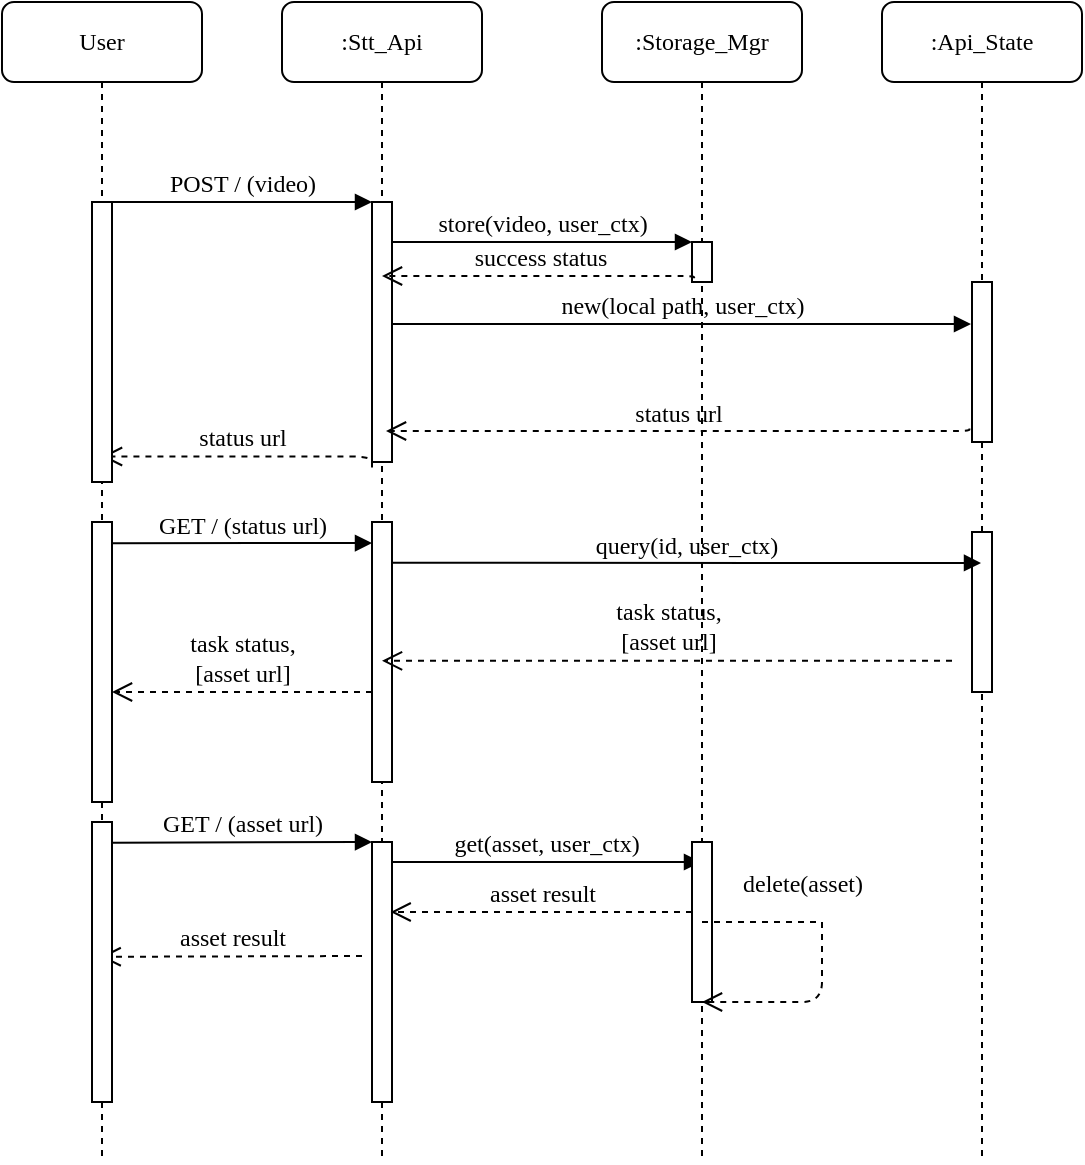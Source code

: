 <mxfile>
    <diagram name="Page-1" id="13e1069c-82ec-6db2-03f1-153e76fe0fe0">
        <mxGraphModel dx="833" dy="677" grid="1" gridSize="10" guides="1" tooltips="1" connect="1" arrows="1" fold="1" page="1" pageScale="1" pageWidth="1100" pageHeight="850" background="none" math="0" shadow="0">
            <root>
                <mxCell id="0"/>
                <mxCell id="1" parent="0"/>
                <mxCell id="7baba1c4bc27f4b0-2" value=":Stt_Api" style="shape=umlLifeline;perimeter=lifelinePerimeter;whiteSpace=wrap;html=1;container=1;collapsible=0;recursiveResize=0;outlineConnect=0;rounded=1;shadow=0;comic=0;labelBackgroundColor=none;strokeWidth=1;fontFamily=Verdana;fontSize=12;align=center;" parent="1" vertex="1">
                    <mxGeometry x="240" y="80" width="100" height="580" as="geometry"/>
                </mxCell>
                <mxCell id="7baba1c4bc27f4b0-10" value="" style="html=1;points=[];perimeter=orthogonalPerimeter;rounded=0;shadow=0;comic=0;labelBackgroundColor=none;strokeWidth=1;fontFamily=Verdana;fontSize=12;align=center;" parent="7baba1c4bc27f4b0-2" vertex="1">
                    <mxGeometry x="45" y="100" width="10" height="130" as="geometry"/>
                </mxCell>
                <mxCell id="RKRCK2Lv9I5dIX7u8C1J-14" value="" style="html=1;points=[];perimeter=orthogonalPerimeter;rounded=0;shadow=0;comic=0;labelBackgroundColor=none;strokeWidth=1;fontFamily=Verdana;fontSize=12;align=center;" parent="7baba1c4bc27f4b0-2" vertex="1">
                    <mxGeometry x="45" y="260" width="10" height="130" as="geometry"/>
                </mxCell>
                <mxCell id="RKRCK2Lv9I5dIX7u8C1J-40" value="" style="html=1;points=[];perimeter=orthogonalPerimeter;rounded=0;shadow=0;comic=0;labelBackgroundColor=none;strokeWidth=1;fontFamily=Verdana;fontSize=12;align=center;" parent="7baba1c4bc27f4b0-2" vertex="1">
                    <mxGeometry x="45" y="420" width="10" height="130" as="geometry"/>
                </mxCell>
                <mxCell id="RKRCK2Lv9I5dIX7u8C1J-9" value="status url" style="html=1;verticalAlign=bottom;endArrow=open;dashed=1;endSize=8;labelBackgroundColor=none;fontFamily=Verdana;fontSize=12;edgeStyle=elbowEdgeStyle;elbow=vertical;" parent="7baba1c4bc27f4b0-2" target="7baba1c4bc27f4b0-8" edge="1">
                    <mxGeometry relative="1" as="geometry">
                        <mxPoint x="-45" y="227.75" as="targetPoint"/>
                        <Array as="points">
                            <mxPoint x="185" y="227.25"/>
                            <mxPoint x="215" y="227.25"/>
                        </Array>
                        <mxPoint x="45" y="232.75" as="sourcePoint"/>
                    </mxGeometry>
                </mxCell>
                <mxCell id="RKRCK2Lv9I5dIX7u8C1J-15" value="GET / (status url)" style="html=1;verticalAlign=bottom;endArrow=block;entryX=0;entryY=0;labelBackgroundColor=none;fontFamily=Verdana;fontSize=12;edgeStyle=elbowEdgeStyle;elbow=vertical;" parent="7baba1c4bc27f4b0-2" edge="1">
                    <mxGeometry relative="1" as="geometry">
                        <mxPoint x="-85" y="270.593" as="sourcePoint"/>
                        <mxPoint x="45" y="270.24" as="targetPoint"/>
                    </mxGeometry>
                </mxCell>
                <mxCell id="RKRCK2Lv9I5dIX7u8C1J-38" value="GET / (asset url)" style="html=1;verticalAlign=bottom;endArrow=block;entryX=0;entryY=0;labelBackgroundColor=none;fontFamily=Verdana;fontSize=12;edgeStyle=elbowEdgeStyle;elbow=vertical;" parent="7baba1c4bc27f4b0-2" edge="1">
                    <mxGeometry relative="1" as="geometry">
                        <mxPoint x="-85" y="420.353" as="sourcePoint"/>
                        <mxPoint x="45" y="420" as="targetPoint"/>
                    </mxGeometry>
                </mxCell>
                <mxCell id="RKRCK2Lv9I5dIX7u8C1J-27" value="task status, &lt;br&gt;[asset url]" style="html=1;verticalAlign=bottom;endArrow=open;dashed=1;endSize=8;labelBackgroundColor=none;fontFamily=Verdana;fontSize=12;edgeStyle=elbowEdgeStyle;elbow=vertical;" parent="7baba1c4bc27f4b0-2" edge="1">
                    <mxGeometry relative="1" as="geometry">
                        <mxPoint x="-85" y="345" as="targetPoint"/>
                        <Array as="points">
                            <mxPoint x="-10" y="345"/>
                            <mxPoint x="20" y="345"/>
                        </Array>
                        <mxPoint x="45" y="345" as="sourcePoint"/>
                    </mxGeometry>
                </mxCell>
                <mxCell id="RKRCK2Lv9I5dIX7u8C1J-41" value="get(asset, user_ctx)" style="html=1;verticalAlign=bottom;endArrow=block;labelBackgroundColor=none;fontFamily=Verdana;fontSize=12;edgeStyle=elbowEdgeStyle;elbow=vertical;" parent="7baba1c4bc27f4b0-2" target="7baba1c4bc27f4b0-3" edge="1">
                    <mxGeometry relative="1" as="geometry">
                        <mxPoint x="55" y="430.003" as="sourcePoint"/>
                        <mxPoint x="349.5" y="430.003" as="targetPoint"/>
                    </mxGeometry>
                </mxCell>
                <mxCell id="RKRCK2Lv9I5dIX7u8C1J-43" value="asset result" style="html=1;verticalAlign=bottom;endArrow=open;dashed=1;endSize=8;labelBackgroundColor=none;fontFamily=Verdana;fontSize=12;edgeStyle=elbowEdgeStyle;elbow=vertical;" parent="7baba1c4bc27f4b0-2" edge="1">
                    <mxGeometry relative="1" as="geometry">
                        <mxPoint x="-90.676" y="477.41" as="targetPoint"/>
                        <Array as="points">
                            <mxPoint x="-49.32" y="477.41"/>
                            <mxPoint x="-348.64" y="477.41"/>
                        </Array>
                        <mxPoint x="40" y="477" as="sourcePoint"/>
                    </mxGeometry>
                </mxCell>
                <mxCell id="7baba1c4bc27f4b0-3" value=":Storage_Mgr" style="shape=umlLifeline;perimeter=lifelinePerimeter;whiteSpace=wrap;html=1;container=1;collapsible=0;recursiveResize=0;outlineConnect=0;rounded=1;shadow=0;comic=0;labelBackgroundColor=none;strokeWidth=1;fontFamily=Verdana;fontSize=12;align=center;" parent="1" vertex="1">
                    <mxGeometry x="400" y="80" width="100" height="580" as="geometry"/>
                </mxCell>
                <mxCell id="7baba1c4bc27f4b0-13" value="" style="html=1;points=[];perimeter=orthogonalPerimeter;rounded=0;shadow=0;comic=0;labelBackgroundColor=none;strokeWidth=1;fontFamily=Verdana;fontSize=12;align=center;" parent="7baba1c4bc27f4b0-3" vertex="1">
                    <mxGeometry x="45" y="120" width="10" height="20" as="geometry"/>
                </mxCell>
                <mxCell id="RKRCK2Lv9I5dIX7u8C1J-39" value="" style="html=1;points=[];perimeter=orthogonalPerimeter;rounded=0;shadow=0;comic=0;labelBackgroundColor=none;strokeWidth=1;fontFamily=Verdana;fontSize=12;align=center;" parent="7baba1c4bc27f4b0-3" vertex="1">
                    <mxGeometry x="45" y="420" width="10" height="80" as="geometry"/>
                </mxCell>
                <mxCell id="7baba1c4bc27f4b0-4" value=":Api_State" style="shape=umlLifeline;perimeter=lifelinePerimeter;whiteSpace=wrap;html=1;container=1;collapsible=0;recursiveResize=0;outlineConnect=0;rounded=1;shadow=0;comic=0;labelBackgroundColor=none;strokeWidth=1;fontFamily=Verdana;fontSize=12;align=center;" parent="1" vertex="1">
                    <mxGeometry x="540" y="80" width="100" height="580" as="geometry"/>
                </mxCell>
                <mxCell id="RKRCK2Lv9I5dIX7u8C1J-19" value="" style="html=1;points=[];perimeter=orthogonalPerimeter;rounded=0;shadow=0;comic=0;labelBackgroundColor=none;strokeWidth=1;fontFamily=Verdana;fontSize=12;align=center;" parent="7baba1c4bc27f4b0-4" vertex="1">
                    <mxGeometry x="45" y="265" width="10" height="80" as="geometry"/>
                </mxCell>
                <mxCell id="RKRCK2Lv9I5dIX7u8C1J-26" value="task status, &lt;br&gt;[asset url]" style="html=1;verticalAlign=bottom;endArrow=open;dashed=1;endSize=8;labelBackgroundColor=none;fontFamily=Verdana;fontSize=12;edgeStyle=elbowEdgeStyle;elbow=vertical;" parent="7baba1c4bc27f4b0-4" target="7baba1c4bc27f4b0-2" edge="1">
                    <mxGeometry relative="1" as="geometry">
                        <mxPoint x="-95" y="329.41" as="targetPoint"/>
                        <Array as="points">
                            <mxPoint x="-20" y="329.41"/>
                            <mxPoint x="10" y="329.41"/>
                        </Array>
                        <mxPoint x="35" y="329.41" as="sourcePoint"/>
                    </mxGeometry>
                </mxCell>
                <mxCell id="7baba1c4bc27f4b0-8" value="User" style="shape=umlLifeline;perimeter=lifelinePerimeter;whiteSpace=wrap;html=1;container=1;collapsible=0;recursiveResize=0;outlineConnect=0;rounded=1;shadow=0;comic=0;labelBackgroundColor=none;strokeWidth=1;fontFamily=Verdana;fontSize=12;align=center;" parent="1" vertex="1">
                    <mxGeometry x="100" y="80" width="100" height="580" as="geometry"/>
                </mxCell>
                <mxCell id="7baba1c4bc27f4b0-9" value="" style="html=1;points=[];perimeter=orthogonalPerimeter;rounded=0;shadow=0;comic=0;labelBackgroundColor=none;strokeWidth=1;fontFamily=Verdana;fontSize=12;align=center;" parent="7baba1c4bc27f4b0-8" vertex="1">
                    <mxGeometry x="45" y="100" width="10" height="140" as="geometry"/>
                </mxCell>
                <mxCell id="RKRCK2Lv9I5dIX7u8C1J-13" value="" style="html=1;points=[];perimeter=orthogonalPerimeter;rounded=0;shadow=0;comic=0;labelBackgroundColor=none;strokeWidth=1;fontFamily=Verdana;fontSize=12;align=center;" parent="7baba1c4bc27f4b0-8" vertex="1">
                    <mxGeometry x="45" y="260" width="10" height="140" as="geometry"/>
                </mxCell>
                <mxCell id="RKRCK2Lv9I5dIX7u8C1J-36" value="" style="html=1;points=[];perimeter=orthogonalPerimeter;rounded=0;shadow=0;comic=0;labelBackgroundColor=none;strokeWidth=1;fontFamily=Verdana;fontSize=12;align=center;" parent="7baba1c4bc27f4b0-8" vertex="1">
                    <mxGeometry x="45" y="410" width="10" height="140" as="geometry"/>
                </mxCell>
                <mxCell id="7baba1c4bc27f4b0-16" value="" style="html=1;points=[];perimeter=orthogonalPerimeter;rounded=0;shadow=0;comic=0;labelBackgroundColor=none;strokeWidth=1;fontFamily=Verdana;fontSize=12;align=center;" parent="1" vertex="1">
                    <mxGeometry x="585" y="220" width="10" height="80" as="geometry"/>
                </mxCell>
                <mxCell id="7baba1c4bc27f4b0-11" value="POST / (video)" style="html=1;verticalAlign=bottom;endArrow=block;entryX=0;entryY=0;labelBackgroundColor=none;fontFamily=Verdana;fontSize=12;edgeStyle=elbowEdgeStyle;elbow=vertical;" parent="1" source="7baba1c4bc27f4b0-9" target="7baba1c4bc27f4b0-10" edge="1">
                    <mxGeometry relative="1" as="geometry">
                        <mxPoint x="220" y="190" as="sourcePoint"/>
                    </mxGeometry>
                </mxCell>
                <mxCell id="7baba1c4bc27f4b0-14" value="store(video, user_ctx)" style="html=1;verticalAlign=bottom;endArrow=block;entryX=0;entryY=0;labelBackgroundColor=none;fontFamily=Verdana;fontSize=12;edgeStyle=elbowEdgeStyle;elbow=vertical;" parent="1" source="7baba1c4bc27f4b0-10" target="7baba1c4bc27f4b0-13" edge="1">
                    <mxGeometry relative="1" as="geometry">
                        <mxPoint x="370" y="200" as="sourcePoint"/>
                    </mxGeometry>
                </mxCell>
                <mxCell id="RKRCK2Lv9I5dIX7u8C1J-4" value="new(local path, user_ctx)" style="html=1;verticalAlign=bottom;endArrow=block;labelBackgroundColor=none;fontFamily=Verdana;fontSize=12;edgeStyle=elbowEdgeStyle;elbow=vertical;" parent="1" edge="1">
                    <mxGeometry relative="1" as="geometry">
                        <mxPoint x="295" y="241" as="sourcePoint"/>
                        <mxPoint x="584.5" y="241" as="targetPoint"/>
                    </mxGeometry>
                </mxCell>
                <mxCell id="RKRCK2Lv9I5dIX7u8C1J-5" value="status url" style="html=1;verticalAlign=bottom;endArrow=open;dashed=1;endSize=8;labelBackgroundColor=none;fontFamily=Verdana;fontSize=12;edgeStyle=elbowEdgeStyle;elbow=vertical;exitX=-0.129;exitY=0.916;exitDx=0;exitDy=0;exitPerimeter=0;" parent="1" source="7baba1c4bc27f4b0-16" edge="1">
                    <mxGeometry relative="1" as="geometry">
                        <mxPoint x="292" y="295" as="targetPoint"/>
                        <Array as="points">
                            <mxPoint x="554" y="294.5"/>
                        </Array>
                        <mxPoint x="579" y="294.5" as="sourcePoint"/>
                    </mxGeometry>
                </mxCell>
                <mxCell id="RKRCK2Lv9I5dIX7u8C1J-17" value="success status" style="html=1;verticalAlign=bottom;endArrow=open;dashed=1;endSize=8;labelBackgroundColor=none;fontFamily=Verdana;fontSize=12;edgeStyle=elbowEdgeStyle;elbow=vertical;exitX=0.106;exitY=0.606;exitDx=0;exitDy=0;exitPerimeter=0;" parent="1" edge="1">
                    <mxGeometry relative="1" as="geometry">
                        <mxPoint x="290" y="217" as="targetPoint"/>
                        <Array as="points">
                            <mxPoint x="410" y="217"/>
                        </Array>
                        <mxPoint x="446.06" y="218.12" as="sourcePoint"/>
                    </mxGeometry>
                </mxCell>
                <mxCell id="RKRCK2Lv9I5dIX7u8C1J-20" value="query(id, user_ctx)" style="html=1;verticalAlign=bottom;endArrow=block;labelBackgroundColor=none;fontFamily=Verdana;fontSize=12;edgeStyle=elbowEdgeStyle;elbow=vertical;" parent="1" target="7baba1c4bc27f4b0-4" edge="1">
                    <mxGeometry relative="1" as="geometry">
                        <mxPoint x="295" y="360.353" as="sourcePoint"/>
                        <mxPoint x="425" y="360" as="targetPoint"/>
                    </mxGeometry>
                </mxCell>
                <mxCell id="RKRCK2Lv9I5dIX7u8C1J-42" value="asset result" style="html=1;verticalAlign=bottom;endArrow=open;dashed=1;endSize=8;labelBackgroundColor=none;fontFamily=Verdana;fontSize=12;edgeStyle=elbowEdgeStyle;elbow=vertical;" parent="1" edge="1">
                    <mxGeometry relative="1" as="geometry">
                        <mxPoint x="294.324" y="535" as="targetPoint"/>
                        <Array as="points">
                            <mxPoint x="345" y="535"/>
                            <mxPoint x="45.68" y="535"/>
                        </Array>
                        <mxPoint x="445" y="535" as="sourcePoint"/>
                    </mxGeometry>
                </mxCell>
                <mxCell id="RKRCK2Lv9I5dIX7u8C1J-44" value="delete(asset)" style="html=1;verticalAlign=bottom;endArrow=open;dashed=1;endSize=8;labelBackgroundColor=none;fontFamily=Verdana;fontSize=12;edgeStyle=elbowEdgeStyle;elbow=vertical;" parent="1" target="7baba1c4bc27f4b0-3" edge="1">
                    <mxGeometry x="-1" y="-14" relative="1" as="geometry">
                        <mxPoint x="520" y="585" as="targetPoint"/>
                        <Array as="points">
                            <mxPoint x="510" y="580"/>
                        </Array>
                        <mxPoint x="510" y="540" as="sourcePoint"/>
                        <mxPoint x="4" y="-10" as="offset"/>
                    </mxGeometry>
                </mxCell>
                <mxCell id="RKRCK2Lv9I5dIX7u8C1J-46" value="" style="endArrow=none;dashed=1;html=1;rounded=0;" parent="1" edge="1">
                    <mxGeometry width="50" height="50" relative="1" as="geometry">
                        <mxPoint x="450" y="540" as="sourcePoint"/>
                        <mxPoint x="510" y="540" as="targetPoint"/>
                    </mxGeometry>
                </mxCell>
            </root>
        </mxGraphModel>
    </diagram>
</mxfile>